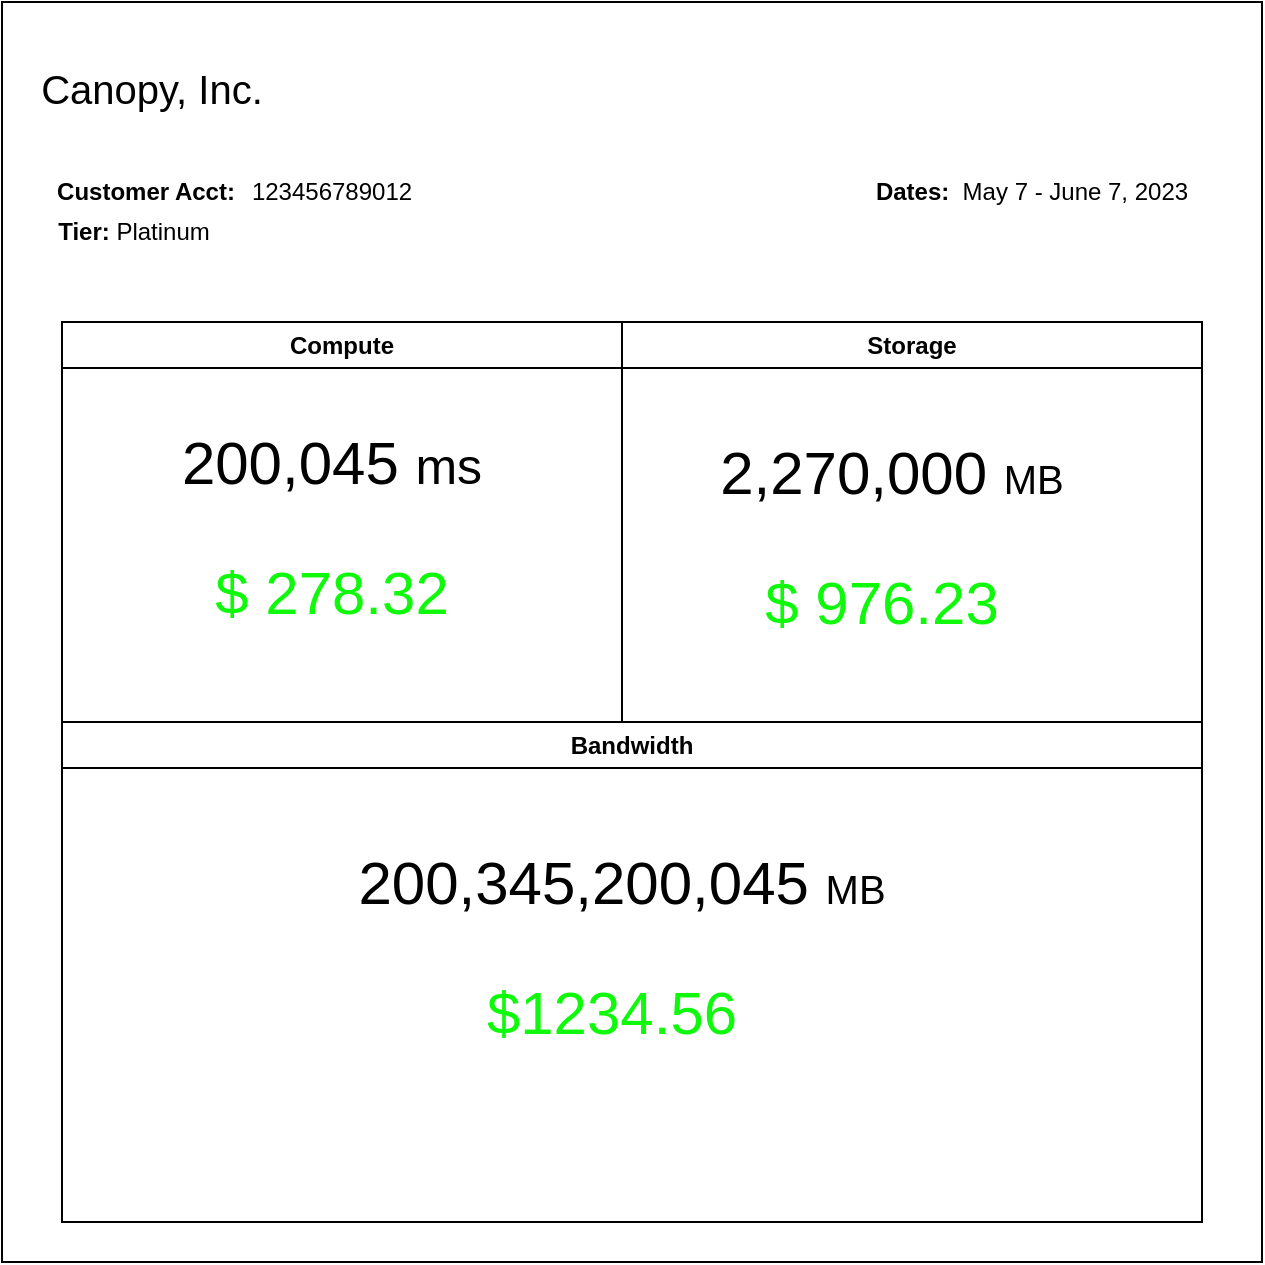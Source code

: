 <mxfile>
    <diagram id="zuclO-p_JWgcggeWlAXi" name="Page-1">
        <mxGraphModel dx="804" dy="1063" grid="1" gridSize="10" guides="1" tooltips="1" connect="1" arrows="1" fold="1" page="1" pageScale="1" pageWidth="850" pageHeight="1100" math="0" shadow="0">
            <root>
                <mxCell id="0"/>
                <mxCell id="1" parent="0"/>
                <mxCell id="4" value="" style="whiteSpace=wrap;html=1;aspect=fixed;" parent="1" vertex="1">
                    <mxGeometry x="110" y="130" width="630" height="630" as="geometry"/>
                </mxCell>
                <mxCell id="5" value="&lt;b&gt;Customer Acct:&lt;/b&gt;" style="text;html=1;strokeColor=none;fillColor=none;align=center;verticalAlign=middle;whiteSpace=wrap;rounded=0;" parent="1" vertex="1">
                    <mxGeometry x="134" y="210" width="96" height="30" as="geometry"/>
                </mxCell>
                <mxCell id="6" value="&lt;p style=&quot;line-height: 120%;&quot;&gt;&lt;font style=&quot;font-size: 20px;&quot;&gt;Canopy, Inc.&lt;/font&gt;&lt;/p&gt;" style="text;html=1;strokeColor=none;fillColor=none;align=center;verticalAlign=middle;whiteSpace=wrap;rounded=0;" parent="1" vertex="1">
                    <mxGeometry x="120" y="160" width="130" height="30" as="geometry"/>
                </mxCell>
                <mxCell id="7" value="123456789012" style="text;html=1;strokeColor=none;fillColor=none;align=center;verticalAlign=middle;whiteSpace=wrap;rounded=0;fontSize=12;" parent="1" vertex="1">
                    <mxGeometry x="225" y="210" width="100" height="30" as="geometry"/>
                </mxCell>
                <mxCell id="8" value="&lt;b&gt;Dates:&lt;/b&gt;&amp;nbsp; May 7 - June 7, 2023" style="text;html=1;strokeColor=none;fillColor=none;align=center;verticalAlign=middle;whiteSpace=wrap;rounded=0;" parent="1" vertex="1">
                    <mxGeometry x="540" y="210" width="170" height="30" as="geometry"/>
                </mxCell>
                <mxCell id="10" value="Compute" style="swimlane;whiteSpace=wrap;html=1;fontSize=12;" parent="1" vertex="1">
                    <mxGeometry x="140" y="290" width="280" height="200" as="geometry"/>
                </mxCell>
                <mxCell id="13" value="&lt;font style=&quot;font-size: 30px;&quot;&gt;200,045 &lt;/font&gt;&lt;font style=&quot;font-size: 25px;&quot;&gt;ms&lt;/font&gt;" style="text;html=1;strokeColor=none;fillColor=none;align=center;verticalAlign=middle;whiteSpace=wrap;rounded=0;fontSize=12;" parent="10" vertex="1">
                    <mxGeometry x="40" y="40" width="190" height="60" as="geometry"/>
                </mxCell>
                <mxCell id="15" value="&lt;font color=&quot;#0ff90b&quot;&gt;$ 278.32&lt;/font&gt;" style="text;html=1;strokeColor=none;fillColor=none;align=center;verticalAlign=middle;whiteSpace=wrap;rounded=0;fontSize=30;" parent="10" vertex="1">
                    <mxGeometry x="70" y="120" width="130" height="30" as="geometry"/>
                </mxCell>
                <mxCell id="11" value="Bandwidth" style="swimlane;whiteSpace=wrap;html=1;fontSize=12;" parent="1" vertex="1">
                    <mxGeometry x="140" y="490" width="570" height="250" as="geometry"/>
                </mxCell>
                <mxCell id="12" value="Storage" style="swimlane;whiteSpace=wrap;html=1;fontSize=12;startSize=23;" parent="1" vertex="1">
                    <mxGeometry x="420" y="290" width="290" height="200" as="geometry"/>
                </mxCell>
                <mxCell id="14" value="&lt;b&gt;Tier:&lt;/b&gt; Platinum" style="text;html=1;strokeColor=none;fillColor=none;align=center;verticalAlign=middle;whiteSpace=wrap;rounded=0;" parent="1" vertex="1">
                    <mxGeometry x="128" y="230" width="96" height="30" as="geometry"/>
                </mxCell>
                <mxCell id="17" value="&lt;font style=&quot;font-size: 30px;&quot;&gt;2,270,000 &lt;/font&gt;&lt;font style=&quot;font-size: 20px;&quot;&gt;MB&lt;/font&gt;" style="text;html=1;strokeColor=none;fillColor=none;align=center;verticalAlign=middle;whiteSpace=wrap;rounded=0;fontSize=12;" parent="1" vertex="1">
                    <mxGeometry x="460" y="335" width="190" height="60" as="geometry"/>
                </mxCell>
                <mxCell id="18" value="&lt;font color=&quot;#0ff90b&quot;&gt;$ 976.23&lt;/font&gt;" style="text;html=1;strokeColor=none;fillColor=none;align=center;verticalAlign=middle;whiteSpace=wrap;rounded=0;fontSize=30;" parent="1" vertex="1">
                    <mxGeometry x="490" y="415" width="120" height="30" as="geometry"/>
                </mxCell>
                <mxCell id="19" value="&lt;font style=&quot;font-size: 30px;&quot;&gt;200,345,200,045 &lt;/font&gt;&lt;font style=&quot;font-size: 20px;&quot;&gt;MB&lt;/font&gt;" style="text;html=1;strokeColor=none;fillColor=none;align=center;verticalAlign=middle;whiteSpace=wrap;rounded=0;fontSize=12;" parent="1" vertex="1">
                    <mxGeometry x="220" y="540" width="400" height="60" as="geometry"/>
                </mxCell>
                <mxCell id="20" value="&lt;font color=&quot;#0ff90b&quot;&gt;$1234.56&lt;/font&gt;" style="text;html=1;strokeColor=none;fillColor=none;align=center;verticalAlign=middle;whiteSpace=wrap;rounded=0;fontSize=30;" parent="1" vertex="1">
                    <mxGeometry x="385" y="620" width="60" height="30" as="geometry"/>
                </mxCell>
            </root>
        </mxGraphModel>
    </diagram>
</mxfile>